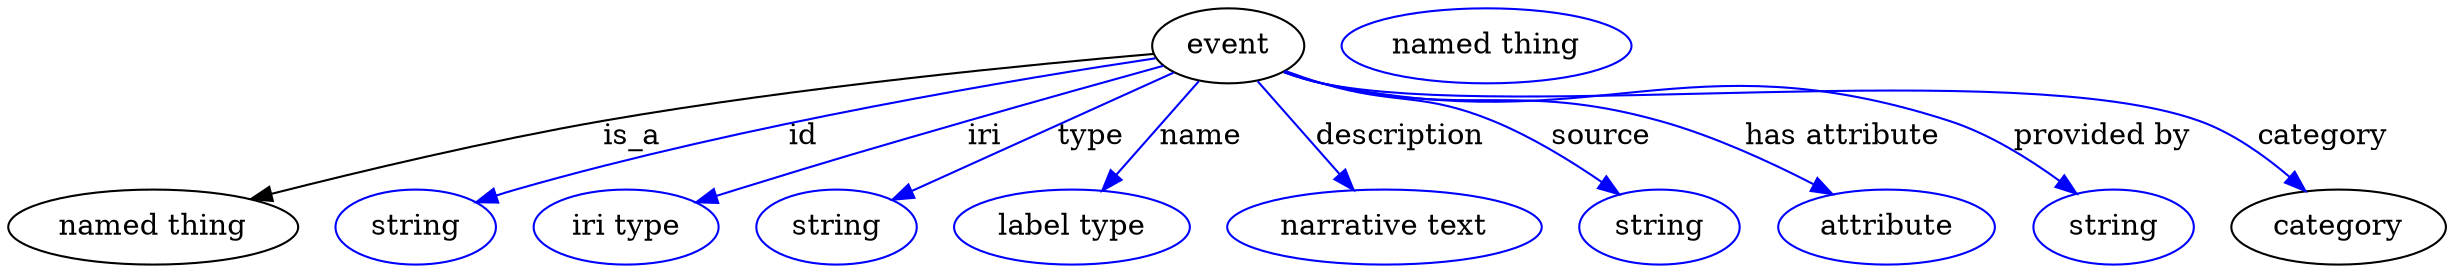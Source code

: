 digraph {
	graph [bb="0,0,1167.9,123"];
	node [label="\N"];
	event	[height=0.5,
		label=event,
		pos="585.54,105",
		width=1.011];
	"named thing"	[height=0.5,
		pos="69.544,18",
		width=1.9318];
	event -> "named thing"	[label=is_a,
		lp="299.54,61.5",
		pos="e,116.43,31.444 549.8,101.13 493.38,96.301 380.35,85.45 285.54,69 231.01,59.537 169.59,44.929 126.22,33.942"];
	id	[color=blue,
		height=0.5,
		label=string,
		pos="195.54,18",
		width=1.0652];
	event -> id	[color=blue,
		label=id,
		lp="381.54,61.5",
		pos="e,224.55,29.922 551.12,99.076 488.95,89.76 354.13,67.617 243.54,36 240.44,35.113 237.25,34.133 234.05,33.106",
		style=solid];
	iri	[color=blue,
		height=0.5,
		label="iri type",
		pos="296.54,18",
		width=1.2277];
	event -> iri	[color=blue,
		label=iri,
		lp="468.54,61.5",
		pos="e,330.22,29.681 554.42,95.457 529.1,88.466 492.47,78.258 460.54,69 411.52,54.785 399.33,50.997 350.54,36 347.05,34.926 343.43,33.805 \
339.8,32.674",
		style=solid];
	type	[color=blue,
		height=0.5,
		label=string,
		pos="397.54,18",
		width=1.0652];
	event -> type	[color=blue,
		label=type,
		lp="519.54,61.5",
		pos="e,424.37,31.13 559.4,92.181 526.71,77.399 470.57,52.015 433.75,35.37",
		style=solid];
	name	[color=blue,
		height=0.5,
		label="label type",
		pos="510.54,18",
		width=1.5707];
	event -> name	[color=blue,
		label=name,
		lp="572.54,61.5",
		pos="e,525.1,35.496 571.44,88.012 560.27,75.352 544.49,57.467 531.79,43.076",
		style=solid];
	description	[color=blue,
		height=0.5,
		label="narrative text",
		pos="660.54,18",
		width=2.0943];
	event -> description	[color=blue,
		label=description,
		lp="668.04,61.5",
		pos="e,645.73,35.789 599.65,88.012 610.75,75.433 626.4,57.696 639.06,43.353",
		style=solid];
	source	[color=blue,
		height=0.5,
		label=string,
		pos="792.54,18",
		width=1.0652];
	event -> source	[color=blue,
		label=source,
		lp="764.54,61.5",
		pos="e,773.19,33.758 612.93,92.93 618.7,90.805 624.78,88.712 630.54,87 666.31,76.379 678,83.094 712.54,69 731.05,61.449 750.1,49.734 \
764.96,39.541",
		style=solid];
	"has attribute"	[color=blue,
		height=0.5,
		label=attribute,
		pos="900.54,18",
		width=1.4443];
	event -> "has attribute"	[color=blue,
		label="has attribute",
		lp="879.54,61.5",
		pos="e,874.82,33.8 612.33,92.631 618.24,90.474 624.53,88.445 630.54,87 700.98,70.067 722.77,88.471 792.54,69 818.09,61.873 845.16,49.325 \
865.82,38.582",
		style=solid];
	"provided by"	[color=blue,
		height=0.5,
		label=string,
		pos="1008.5,18",
		width=1.0652];
	event -> "provided by"	[color=blue,
		label="provided by",
		lp="1003,61.5",
		pos="e,991,34.011 612.27,92.399 618.19,90.257 624.5,88.292 630.54,87 761.17,59.081 803.54,110.38 930.54,69 949.59,62.793 968.57,50.79 \
983.04,40.1",
		style=solid];
	category	[height=0.5,
		pos="1116.5,18",
		width=1.4263];
	event -> category	[color=blue,
		label=category,
		lp="1109,61.5",
		pos="e,1100.6,35.312 611.78,92.495 617.83,90.29 624.33,88.274 630.54,87 721.84,68.296 961.74,100.26 1049.5,69 1065.5,63.305 1080.9,52.371 \
1092.9,42.177",
		style=solid];
	"named thing_category"	[color=blue,
		height=0.5,
		label="named thing",
		pos="709.54,105",
		width=1.9318];
}
